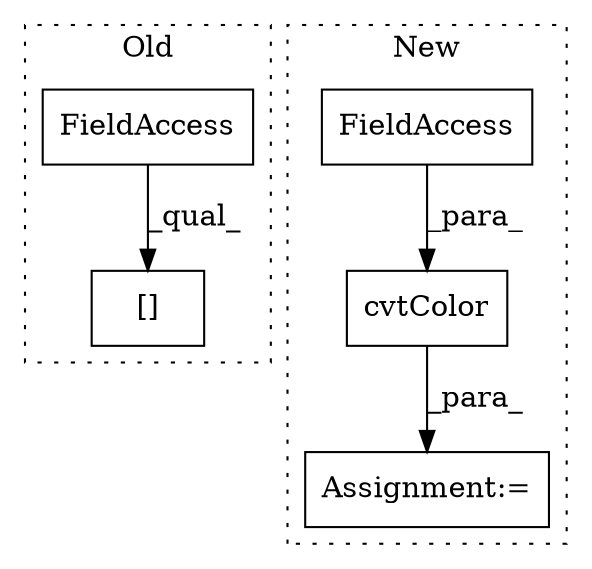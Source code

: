digraph G {
subgraph cluster0 {
1 [label="[]" a="2" s="2302,2314" l="11,1" shape="box"];
5 [label="FieldAccess" a="22" s="2302" l="10" shape="box"];
label = "Old";
style="dotted";
}
subgraph cluster1 {
2 [label="cvtColor" a="32" s="2498,2529" l="9,1" shape="box"];
3 [label="FieldAccess" a="22" s="2511" l="18" shape="box"];
4 [label="Assignment:=" a="7" s="2493" l="1" shape="box"];
label = "New";
style="dotted";
}
2 -> 4 [label="_para_"];
3 -> 2 [label="_para_"];
5 -> 1 [label="_qual_"];
}